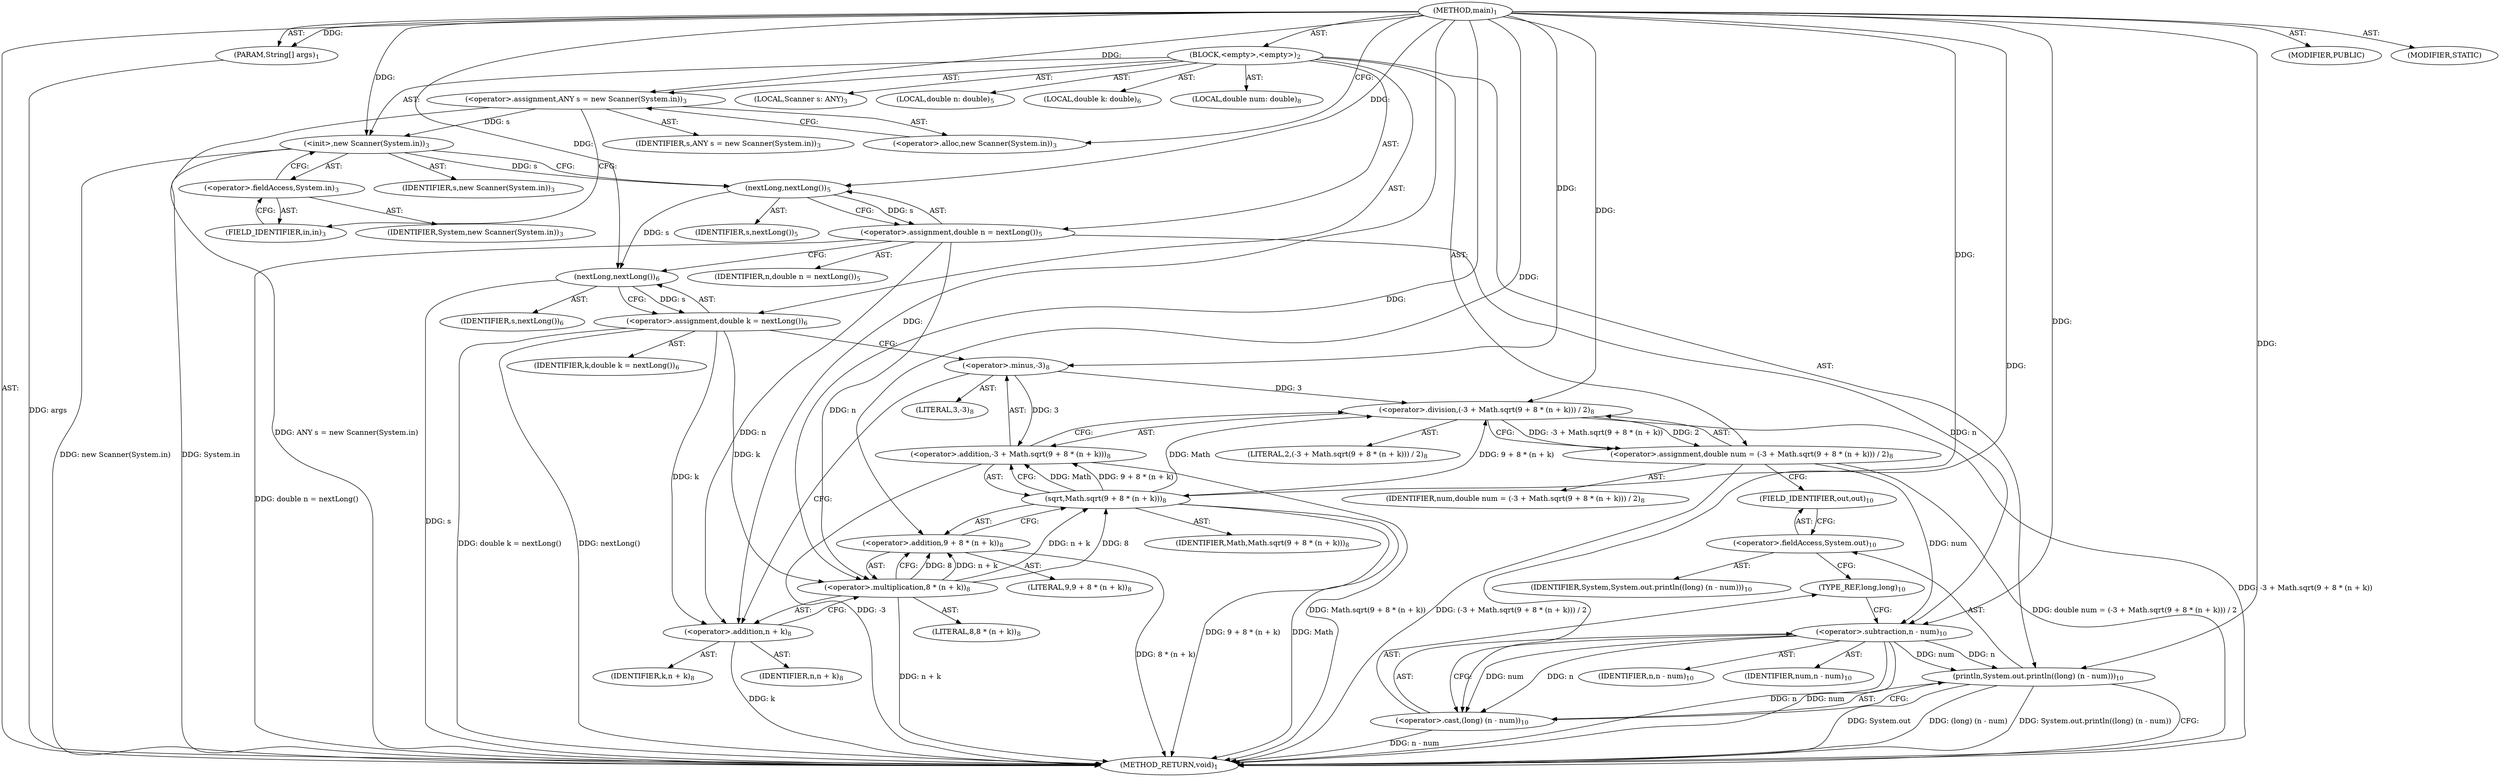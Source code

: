 digraph "main" {  
"19" [label = <(METHOD,main)<SUB>1</SUB>> ]
"20" [label = <(PARAM,String[] args)<SUB>1</SUB>> ]
"21" [label = <(BLOCK,&lt;empty&gt;,&lt;empty&gt;)<SUB>2</SUB>> ]
"4" [label = <(LOCAL,Scanner s: ANY)<SUB>3</SUB>> ]
"22" [label = <(&lt;operator&gt;.assignment,ANY s = new Scanner(System.in))<SUB>3</SUB>> ]
"23" [label = <(IDENTIFIER,s,ANY s = new Scanner(System.in))<SUB>3</SUB>> ]
"24" [label = <(&lt;operator&gt;.alloc,new Scanner(System.in))<SUB>3</SUB>> ]
"25" [label = <(&lt;init&gt;,new Scanner(System.in))<SUB>3</SUB>> ]
"3" [label = <(IDENTIFIER,s,new Scanner(System.in))<SUB>3</SUB>> ]
"26" [label = <(&lt;operator&gt;.fieldAccess,System.in)<SUB>3</SUB>> ]
"27" [label = <(IDENTIFIER,System,new Scanner(System.in))<SUB>3</SUB>> ]
"28" [label = <(FIELD_IDENTIFIER,in,in)<SUB>3</SUB>> ]
"29" [label = <(LOCAL,double n: double)<SUB>5</SUB>> ]
"30" [label = <(&lt;operator&gt;.assignment,double n = nextLong())<SUB>5</SUB>> ]
"31" [label = <(IDENTIFIER,n,double n = nextLong())<SUB>5</SUB>> ]
"32" [label = <(nextLong,nextLong())<SUB>5</SUB>> ]
"33" [label = <(IDENTIFIER,s,nextLong())<SUB>5</SUB>> ]
"34" [label = <(LOCAL,double k: double)<SUB>6</SUB>> ]
"35" [label = <(&lt;operator&gt;.assignment,double k = nextLong())<SUB>6</SUB>> ]
"36" [label = <(IDENTIFIER,k,double k = nextLong())<SUB>6</SUB>> ]
"37" [label = <(nextLong,nextLong())<SUB>6</SUB>> ]
"38" [label = <(IDENTIFIER,s,nextLong())<SUB>6</SUB>> ]
"39" [label = <(LOCAL,double num: double)<SUB>8</SUB>> ]
"40" [label = <(&lt;operator&gt;.assignment,double num = (-3 + Math.sqrt(9 + 8 * (n + k))) / 2)<SUB>8</SUB>> ]
"41" [label = <(IDENTIFIER,num,double num = (-3 + Math.sqrt(9 + 8 * (n + k))) / 2)<SUB>8</SUB>> ]
"42" [label = <(&lt;operator&gt;.division,(-3 + Math.sqrt(9 + 8 * (n + k))) / 2)<SUB>8</SUB>> ]
"43" [label = <(&lt;operator&gt;.addition,-3 + Math.sqrt(9 + 8 * (n + k)))<SUB>8</SUB>> ]
"44" [label = <(&lt;operator&gt;.minus,-3)<SUB>8</SUB>> ]
"45" [label = <(LITERAL,3,-3)<SUB>8</SUB>> ]
"46" [label = <(sqrt,Math.sqrt(9 + 8 * (n + k)))<SUB>8</SUB>> ]
"47" [label = <(IDENTIFIER,Math,Math.sqrt(9 + 8 * (n + k)))<SUB>8</SUB>> ]
"48" [label = <(&lt;operator&gt;.addition,9 + 8 * (n + k))<SUB>8</SUB>> ]
"49" [label = <(LITERAL,9,9 + 8 * (n + k))<SUB>8</SUB>> ]
"50" [label = <(&lt;operator&gt;.multiplication,8 * (n + k))<SUB>8</SUB>> ]
"51" [label = <(LITERAL,8,8 * (n + k))<SUB>8</SUB>> ]
"52" [label = <(&lt;operator&gt;.addition,n + k)<SUB>8</SUB>> ]
"53" [label = <(IDENTIFIER,n,n + k)<SUB>8</SUB>> ]
"54" [label = <(IDENTIFIER,k,n + k)<SUB>8</SUB>> ]
"55" [label = <(LITERAL,2,(-3 + Math.sqrt(9 + 8 * (n + k))) / 2)<SUB>8</SUB>> ]
"56" [label = <(println,System.out.println((long) (n - num)))<SUB>10</SUB>> ]
"57" [label = <(&lt;operator&gt;.fieldAccess,System.out)<SUB>10</SUB>> ]
"58" [label = <(IDENTIFIER,System,System.out.println((long) (n - num)))<SUB>10</SUB>> ]
"59" [label = <(FIELD_IDENTIFIER,out,out)<SUB>10</SUB>> ]
"60" [label = <(&lt;operator&gt;.cast,(long) (n - num))<SUB>10</SUB>> ]
"61" [label = <(TYPE_REF,long,long)<SUB>10</SUB>> ]
"62" [label = <(&lt;operator&gt;.subtraction,n - num)<SUB>10</SUB>> ]
"63" [label = <(IDENTIFIER,n,n - num)<SUB>10</SUB>> ]
"64" [label = <(IDENTIFIER,num,n - num)<SUB>10</SUB>> ]
"65" [label = <(MODIFIER,PUBLIC)> ]
"66" [label = <(MODIFIER,STATIC)> ]
"67" [label = <(METHOD_RETURN,void)<SUB>1</SUB>> ]
  "19" -> "20"  [ label = "AST: "] 
  "19" -> "21"  [ label = "AST: "] 
  "19" -> "65"  [ label = "AST: "] 
  "19" -> "66"  [ label = "AST: "] 
  "19" -> "67"  [ label = "AST: "] 
  "21" -> "4"  [ label = "AST: "] 
  "21" -> "22"  [ label = "AST: "] 
  "21" -> "25"  [ label = "AST: "] 
  "21" -> "29"  [ label = "AST: "] 
  "21" -> "30"  [ label = "AST: "] 
  "21" -> "34"  [ label = "AST: "] 
  "21" -> "35"  [ label = "AST: "] 
  "21" -> "39"  [ label = "AST: "] 
  "21" -> "40"  [ label = "AST: "] 
  "21" -> "56"  [ label = "AST: "] 
  "22" -> "23"  [ label = "AST: "] 
  "22" -> "24"  [ label = "AST: "] 
  "25" -> "3"  [ label = "AST: "] 
  "25" -> "26"  [ label = "AST: "] 
  "26" -> "27"  [ label = "AST: "] 
  "26" -> "28"  [ label = "AST: "] 
  "30" -> "31"  [ label = "AST: "] 
  "30" -> "32"  [ label = "AST: "] 
  "32" -> "33"  [ label = "AST: "] 
  "35" -> "36"  [ label = "AST: "] 
  "35" -> "37"  [ label = "AST: "] 
  "37" -> "38"  [ label = "AST: "] 
  "40" -> "41"  [ label = "AST: "] 
  "40" -> "42"  [ label = "AST: "] 
  "42" -> "43"  [ label = "AST: "] 
  "42" -> "55"  [ label = "AST: "] 
  "43" -> "44"  [ label = "AST: "] 
  "43" -> "46"  [ label = "AST: "] 
  "44" -> "45"  [ label = "AST: "] 
  "46" -> "47"  [ label = "AST: "] 
  "46" -> "48"  [ label = "AST: "] 
  "48" -> "49"  [ label = "AST: "] 
  "48" -> "50"  [ label = "AST: "] 
  "50" -> "51"  [ label = "AST: "] 
  "50" -> "52"  [ label = "AST: "] 
  "52" -> "53"  [ label = "AST: "] 
  "52" -> "54"  [ label = "AST: "] 
  "56" -> "57"  [ label = "AST: "] 
  "56" -> "60"  [ label = "AST: "] 
  "57" -> "58"  [ label = "AST: "] 
  "57" -> "59"  [ label = "AST: "] 
  "60" -> "61"  [ label = "AST: "] 
  "60" -> "62"  [ label = "AST: "] 
  "62" -> "63"  [ label = "AST: "] 
  "62" -> "64"  [ label = "AST: "] 
  "22" -> "28"  [ label = "CFG: "] 
  "25" -> "32"  [ label = "CFG: "] 
  "30" -> "37"  [ label = "CFG: "] 
  "35" -> "44"  [ label = "CFG: "] 
  "40" -> "59"  [ label = "CFG: "] 
  "56" -> "67"  [ label = "CFG: "] 
  "24" -> "22"  [ label = "CFG: "] 
  "26" -> "25"  [ label = "CFG: "] 
  "32" -> "30"  [ label = "CFG: "] 
  "37" -> "35"  [ label = "CFG: "] 
  "42" -> "40"  [ label = "CFG: "] 
  "57" -> "61"  [ label = "CFG: "] 
  "60" -> "56"  [ label = "CFG: "] 
  "28" -> "26"  [ label = "CFG: "] 
  "43" -> "42"  [ label = "CFG: "] 
  "59" -> "57"  [ label = "CFG: "] 
  "61" -> "62"  [ label = "CFG: "] 
  "62" -> "60"  [ label = "CFG: "] 
  "44" -> "52"  [ label = "CFG: "] 
  "46" -> "43"  [ label = "CFG: "] 
  "48" -> "46"  [ label = "CFG: "] 
  "50" -> "48"  [ label = "CFG: "] 
  "52" -> "50"  [ label = "CFG: "] 
  "19" -> "24"  [ label = "CFG: "] 
  "20" -> "67"  [ label = "DDG: args"] 
  "22" -> "67"  [ label = "DDG: ANY s = new Scanner(System.in)"] 
  "25" -> "67"  [ label = "DDG: System.in"] 
  "25" -> "67"  [ label = "DDG: new Scanner(System.in)"] 
  "30" -> "67"  [ label = "DDG: double n = nextLong()"] 
  "37" -> "67"  [ label = "DDG: s"] 
  "35" -> "67"  [ label = "DDG: nextLong()"] 
  "35" -> "67"  [ label = "DDG: double k = nextLong()"] 
  "43" -> "67"  [ label = "DDG: -3"] 
  "52" -> "67"  [ label = "DDG: k"] 
  "50" -> "67"  [ label = "DDG: n + k"] 
  "48" -> "67"  [ label = "DDG: 8 * (n + k)"] 
  "46" -> "67"  [ label = "DDG: 9 + 8 * (n + k)"] 
  "43" -> "67"  [ label = "DDG: Math.sqrt(9 + 8 * (n + k))"] 
  "42" -> "67"  [ label = "DDG: -3 + Math.sqrt(9 + 8 * (n + k))"] 
  "40" -> "67"  [ label = "DDG: (-3 + Math.sqrt(9 + 8 * (n + k))) / 2"] 
  "40" -> "67"  [ label = "DDG: double num = (-3 + Math.sqrt(9 + 8 * (n + k))) / 2"] 
  "56" -> "67"  [ label = "DDG: System.out"] 
  "62" -> "67"  [ label = "DDG: n"] 
  "62" -> "67"  [ label = "DDG: num"] 
  "60" -> "67"  [ label = "DDG: n - num"] 
  "56" -> "67"  [ label = "DDG: (long) (n - num)"] 
  "56" -> "67"  [ label = "DDG: System.out.println((long) (n - num))"] 
  "46" -> "67"  [ label = "DDG: Math"] 
  "19" -> "20"  [ label = "DDG: "] 
  "19" -> "22"  [ label = "DDG: "] 
  "32" -> "30"  [ label = "DDG: s"] 
  "37" -> "35"  [ label = "DDG: s"] 
  "42" -> "40"  [ label = "DDG: -3 + Math.sqrt(9 + 8 * (n + k))"] 
  "42" -> "40"  [ label = "DDG: 2"] 
  "22" -> "25"  [ label = "DDG: s"] 
  "19" -> "25"  [ label = "DDG: "] 
  "19" -> "56"  [ label = "DDG: "] 
  "62" -> "56"  [ label = "DDG: n"] 
  "62" -> "56"  [ label = "DDG: num"] 
  "25" -> "32"  [ label = "DDG: s"] 
  "19" -> "32"  [ label = "DDG: "] 
  "32" -> "37"  [ label = "DDG: s"] 
  "19" -> "37"  [ label = "DDG: "] 
  "44" -> "42"  [ label = "DDG: 3"] 
  "46" -> "42"  [ label = "DDG: Math"] 
  "46" -> "42"  [ label = "DDG: 9 + 8 * (n + k)"] 
  "19" -> "42"  [ label = "DDG: "] 
  "19" -> "60"  [ label = "DDG: "] 
  "62" -> "60"  [ label = "DDG: n"] 
  "62" -> "60"  [ label = "DDG: num"] 
  "44" -> "43"  [ label = "DDG: 3"] 
  "46" -> "43"  [ label = "DDG: Math"] 
  "46" -> "43"  [ label = "DDG: 9 + 8 * (n + k)"] 
  "19" -> "62"  [ label = "DDG: "] 
  "30" -> "62"  [ label = "DDG: n"] 
  "40" -> "62"  [ label = "DDG: num"] 
  "19" -> "44"  [ label = "DDG: "] 
  "19" -> "46"  [ label = "DDG: "] 
  "50" -> "46"  [ label = "DDG: 8"] 
  "50" -> "46"  [ label = "DDG: n + k"] 
  "19" -> "48"  [ label = "DDG: "] 
  "50" -> "48"  [ label = "DDG: 8"] 
  "50" -> "48"  [ label = "DDG: n + k"] 
  "19" -> "50"  [ label = "DDG: "] 
  "30" -> "50"  [ label = "DDG: n"] 
  "35" -> "50"  [ label = "DDG: k"] 
  "30" -> "52"  [ label = "DDG: n"] 
  "19" -> "52"  [ label = "DDG: "] 
  "35" -> "52"  [ label = "DDG: k"] 
}

